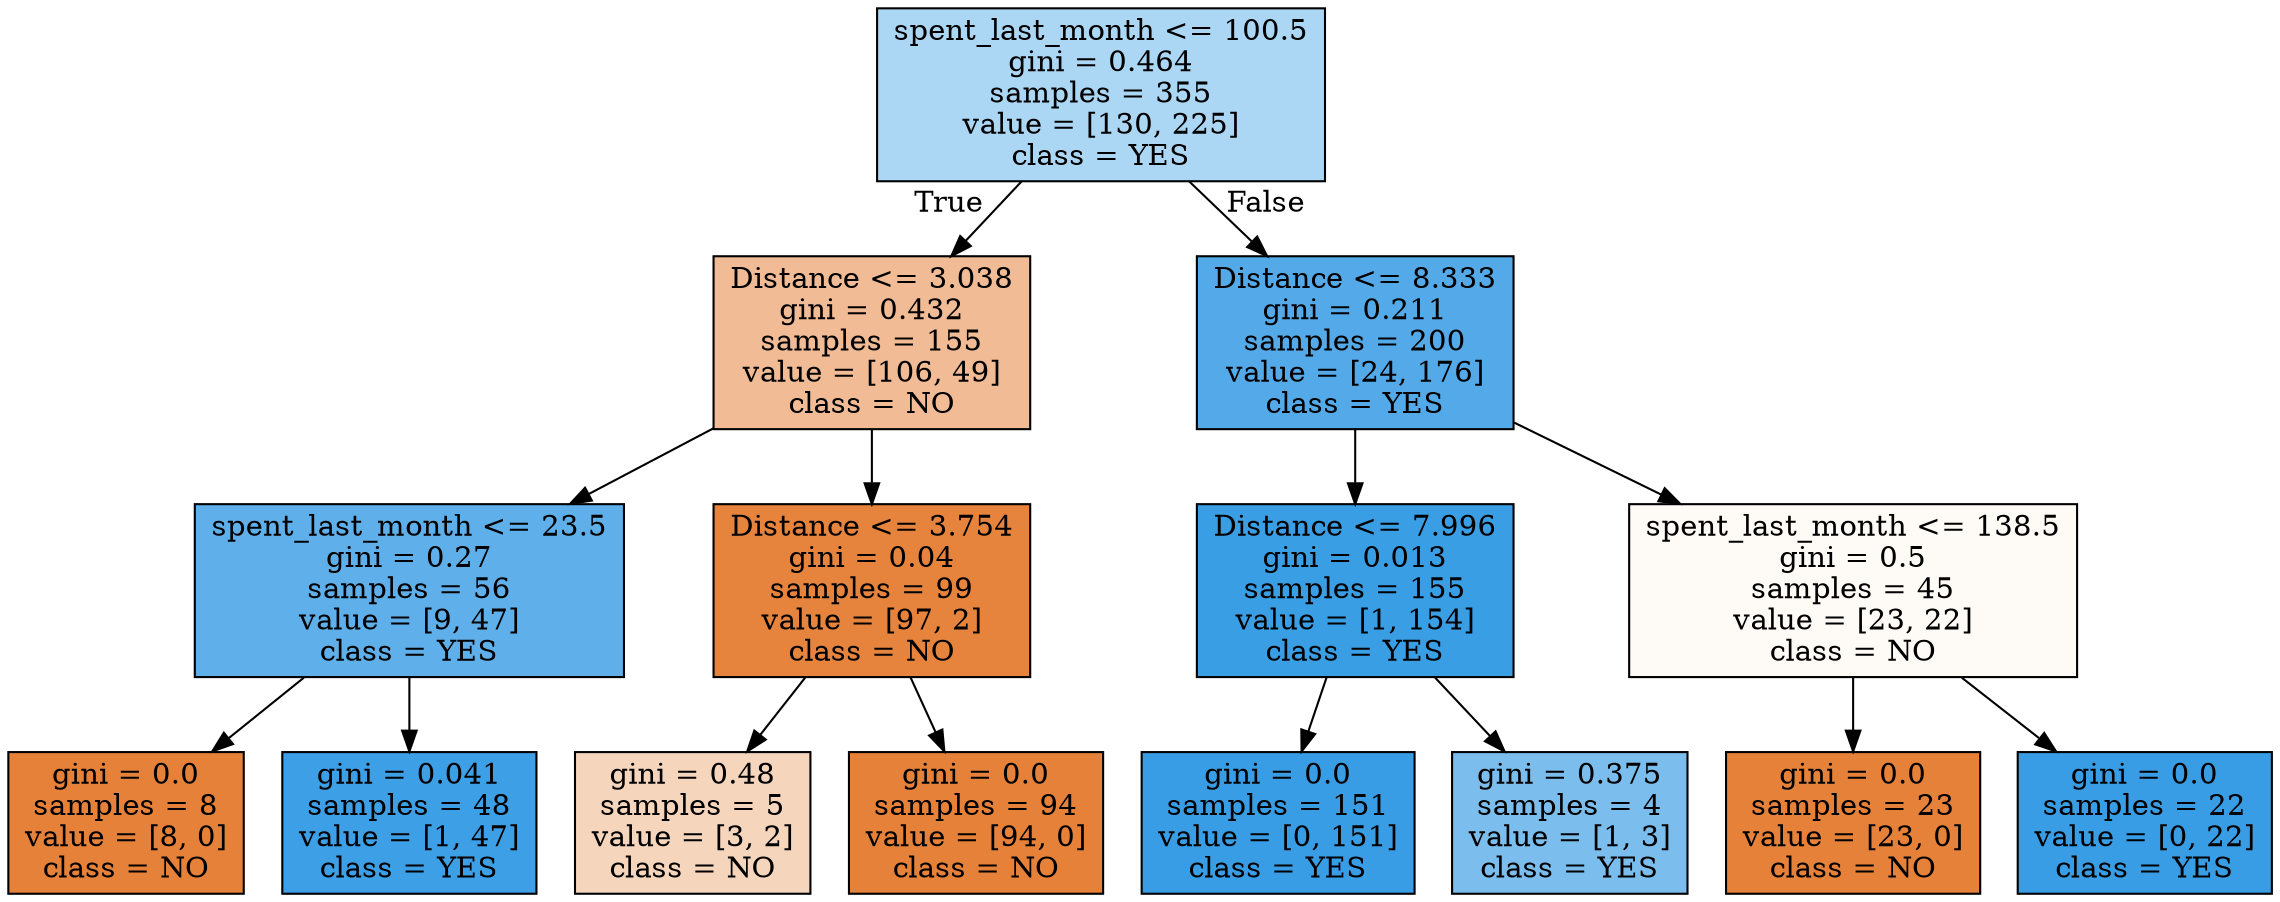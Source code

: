 digraph Tree {
node [shape=box, style="filled", color="black"] ;
0 [label="spent_last_month <= 100.5\ngini = 0.464\nsamples = 355\nvalue = [130, 225]\nclass = YES", fillcolor="#abd6f4"] ;
1 [label="Distance <= 3.038\ngini = 0.432\nsamples = 155\nvalue = [106, 49]\nclass = NO", fillcolor="#f1bb95"] ;
0 -> 1 [labeldistance=2.5, labelangle=45, headlabel="True"] ;
2 [label="spent_last_month <= 23.5\ngini = 0.27\nsamples = 56\nvalue = [9, 47]\nclass = YES", fillcolor="#5fb0ea"] ;
1 -> 2 ;
3 [label="gini = 0.0\nsamples = 8\nvalue = [8, 0]\nclass = NO", fillcolor="#e58139"] ;
2 -> 3 ;
4 [label="gini = 0.041\nsamples = 48\nvalue = [1, 47]\nclass = YES", fillcolor="#3d9fe6"] ;
2 -> 4 ;
5 [label="Distance <= 3.754\ngini = 0.04\nsamples = 99\nvalue = [97, 2]\nclass = NO", fillcolor="#e6843d"] ;
1 -> 5 ;
6 [label="gini = 0.48\nsamples = 5\nvalue = [3, 2]\nclass = NO", fillcolor="#f6d5bd"] ;
5 -> 6 ;
7 [label="gini = 0.0\nsamples = 94\nvalue = [94, 0]\nclass = NO", fillcolor="#e58139"] ;
5 -> 7 ;
8 [label="Distance <= 8.333\ngini = 0.211\nsamples = 200\nvalue = [24, 176]\nclass = YES", fillcolor="#54aae9"] ;
0 -> 8 [labeldistance=2.5, labelangle=-45, headlabel="False"] ;
9 [label="Distance <= 7.996\ngini = 0.013\nsamples = 155\nvalue = [1, 154]\nclass = YES", fillcolor="#3a9ee5"] ;
8 -> 9 ;
10 [label="gini = 0.0\nsamples = 151\nvalue = [0, 151]\nclass = YES", fillcolor="#399de5"] ;
9 -> 10 ;
11 [label="gini = 0.375\nsamples = 4\nvalue = [1, 3]\nclass = YES", fillcolor="#7bbeee"] ;
9 -> 11 ;
12 [label="spent_last_month <= 138.5\ngini = 0.5\nsamples = 45\nvalue = [23, 22]\nclass = NO", fillcolor="#fefaf6"] ;
8 -> 12 ;
13 [label="gini = 0.0\nsamples = 23\nvalue = [23, 0]\nclass = NO", fillcolor="#e58139"] ;
12 -> 13 ;
14 [label="gini = 0.0\nsamples = 22\nvalue = [0, 22]\nclass = YES", fillcolor="#399de5"] ;
12 -> 14 ;
}